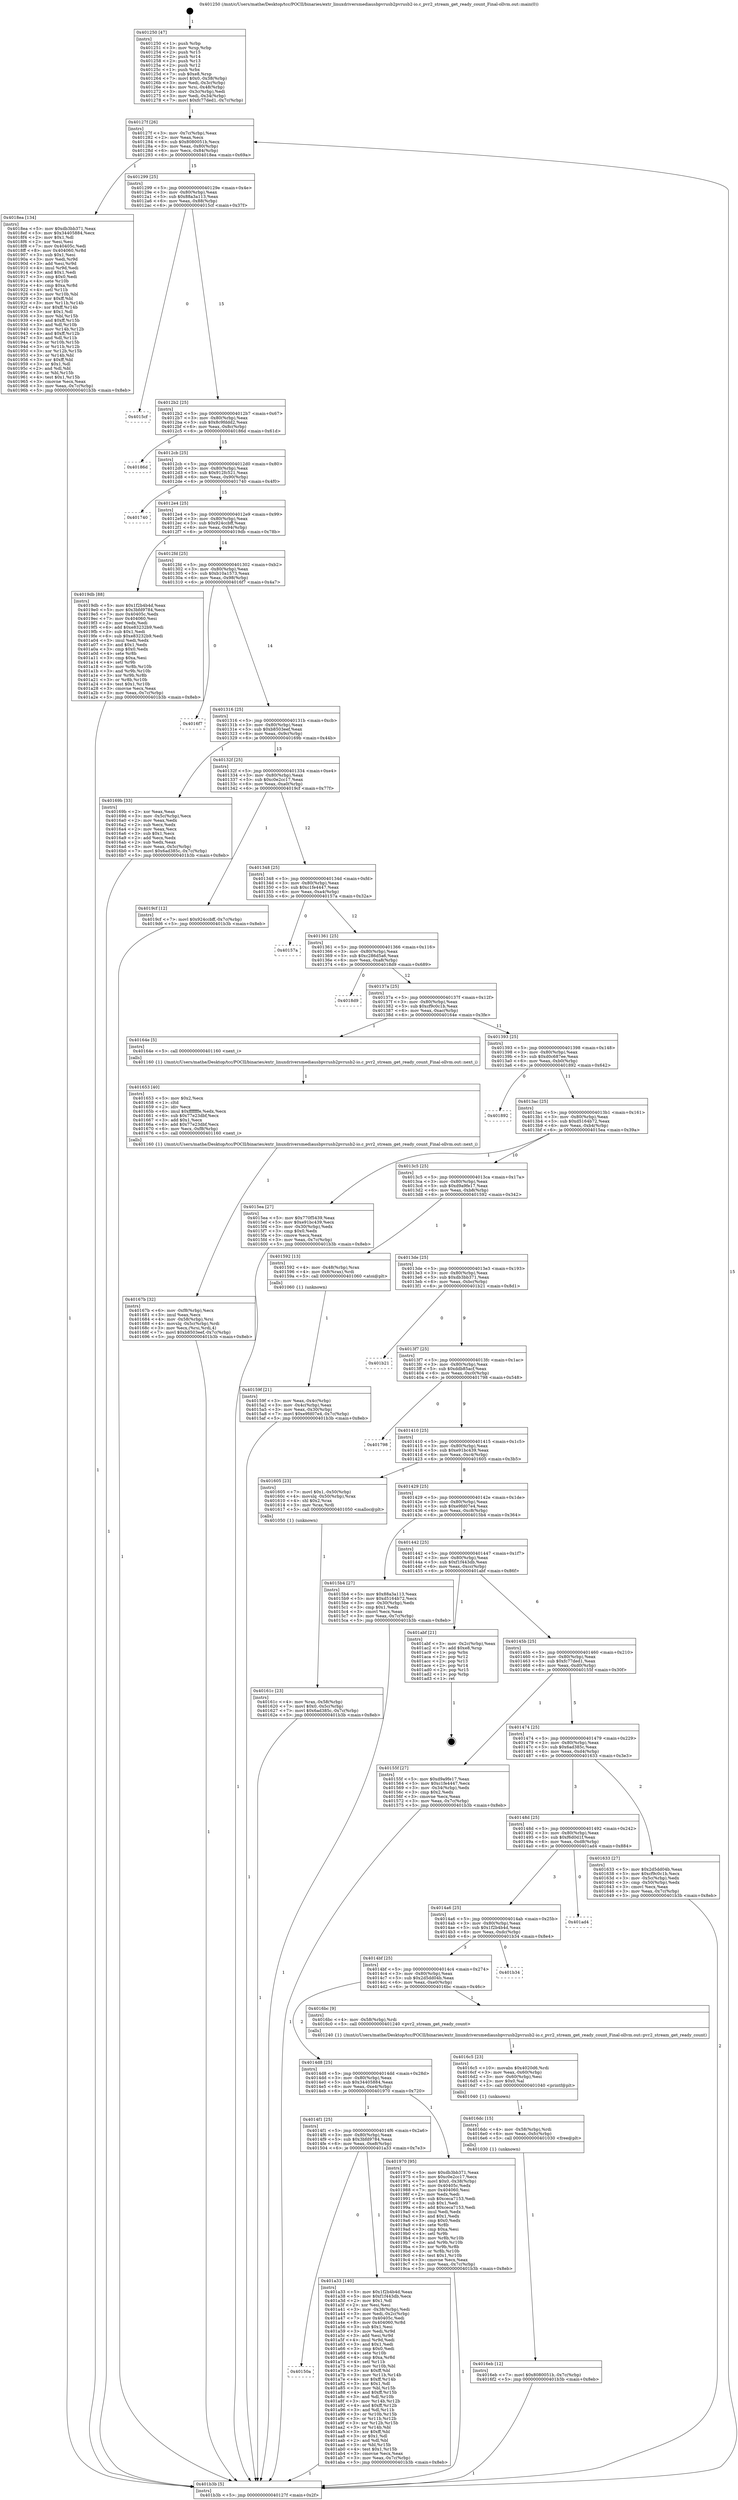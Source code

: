digraph "0x401250" {
  label = "0x401250 (/mnt/c/Users/mathe/Desktop/tcc/POCII/binaries/extr_linuxdriversmediausbpvrusb2pvrusb2-io.c_pvr2_stream_get_ready_count_Final-ollvm.out::main(0))"
  labelloc = "t"
  node[shape=record]

  Entry [label="",width=0.3,height=0.3,shape=circle,fillcolor=black,style=filled]
  "0x40127f" [label="{
     0x40127f [26]\l
     | [instrs]\l
     &nbsp;&nbsp;0x40127f \<+3\>: mov -0x7c(%rbp),%eax\l
     &nbsp;&nbsp;0x401282 \<+2\>: mov %eax,%ecx\l
     &nbsp;&nbsp;0x401284 \<+6\>: sub $0x8080051b,%ecx\l
     &nbsp;&nbsp;0x40128a \<+3\>: mov %eax,-0x80(%rbp)\l
     &nbsp;&nbsp;0x40128d \<+6\>: mov %ecx,-0x84(%rbp)\l
     &nbsp;&nbsp;0x401293 \<+6\>: je 00000000004018ea \<main+0x69a\>\l
  }"]
  "0x4018ea" [label="{
     0x4018ea [134]\l
     | [instrs]\l
     &nbsp;&nbsp;0x4018ea \<+5\>: mov $0xdb3bb371,%eax\l
     &nbsp;&nbsp;0x4018ef \<+5\>: mov $0x34405884,%ecx\l
     &nbsp;&nbsp;0x4018f4 \<+2\>: mov $0x1,%dl\l
     &nbsp;&nbsp;0x4018f6 \<+2\>: xor %esi,%esi\l
     &nbsp;&nbsp;0x4018f8 \<+7\>: mov 0x40405c,%edi\l
     &nbsp;&nbsp;0x4018ff \<+8\>: mov 0x404060,%r8d\l
     &nbsp;&nbsp;0x401907 \<+3\>: sub $0x1,%esi\l
     &nbsp;&nbsp;0x40190a \<+3\>: mov %edi,%r9d\l
     &nbsp;&nbsp;0x40190d \<+3\>: add %esi,%r9d\l
     &nbsp;&nbsp;0x401910 \<+4\>: imul %r9d,%edi\l
     &nbsp;&nbsp;0x401914 \<+3\>: and $0x1,%edi\l
     &nbsp;&nbsp;0x401917 \<+3\>: cmp $0x0,%edi\l
     &nbsp;&nbsp;0x40191a \<+4\>: sete %r10b\l
     &nbsp;&nbsp;0x40191e \<+4\>: cmp $0xa,%r8d\l
     &nbsp;&nbsp;0x401922 \<+4\>: setl %r11b\l
     &nbsp;&nbsp;0x401926 \<+3\>: mov %r10b,%bl\l
     &nbsp;&nbsp;0x401929 \<+3\>: xor $0xff,%bl\l
     &nbsp;&nbsp;0x40192c \<+3\>: mov %r11b,%r14b\l
     &nbsp;&nbsp;0x40192f \<+4\>: xor $0xff,%r14b\l
     &nbsp;&nbsp;0x401933 \<+3\>: xor $0x1,%dl\l
     &nbsp;&nbsp;0x401936 \<+3\>: mov %bl,%r15b\l
     &nbsp;&nbsp;0x401939 \<+4\>: and $0xff,%r15b\l
     &nbsp;&nbsp;0x40193d \<+3\>: and %dl,%r10b\l
     &nbsp;&nbsp;0x401940 \<+3\>: mov %r14b,%r12b\l
     &nbsp;&nbsp;0x401943 \<+4\>: and $0xff,%r12b\l
     &nbsp;&nbsp;0x401947 \<+3\>: and %dl,%r11b\l
     &nbsp;&nbsp;0x40194a \<+3\>: or %r10b,%r15b\l
     &nbsp;&nbsp;0x40194d \<+3\>: or %r11b,%r12b\l
     &nbsp;&nbsp;0x401950 \<+3\>: xor %r12b,%r15b\l
     &nbsp;&nbsp;0x401953 \<+3\>: or %r14b,%bl\l
     &nbsp;&nbsp;0x401956 \<+3\>: xor $0xff,%bl\l
     &nbsp;&nbsp;0x401959 \<+3\>: or $0x1,%dl\l
     &nbsp;&nbsp;0x40195c \<+2\>: and %dl,%bl\l
     &nbsp;&nbsp;0x40195e \<+3\>: or %bl,%r15b\l
     &nbsp;&nbsp;0x401961 \<+4\>: test $0x1,%r15b\l
     &nbsp;&nbsp;0x401965 \<+3\>: cmovne %ecx,%eax\l
     &nbsp;&nbsp;0x401968 \<+3\>: mov %eax,-0x7c(%rbp)\l
     &nbsp;&nbsp;0x40196b \<+5\>: jmp 0000000000401b3b \<main+0x8eb\>\l
  }"]
  "0x401299" [label="{
     0x401299 [25]\l
     | [instrs]\l
     &nbsp;&nbsp;0x401299 \<+5\>: jmp 000000000040129e \<main+0x4e\>\l
     &nbsp;&nbsp;0x40129e \<+3\>: mov -0x80(%rbp),%eax\l
     &nbsp;&nbsp;0x4012a1 \<+5\>: sub $0x88a3a113,%eax\l
     &nbsp;&nbsp;0x4012a6 \<+6\>: mov %eax,-0x88(%rbp)\l
     &nbsp;&nbsp;0x4012ac \<+6\>: je 00000000004015cf \<main+0x37f\>\l
  }"]
  Exit [label="",width=0.3,height=0.3,shape=circle,fillcolor=black,style=filled,peripheries=2]
  "0x4015cf" [label="{
     0x4015cf\l
  }", style=dashed]
  "0x4012b2" [label="{
     0x4012b2 [25]\l
     | [instrs]\l
     &nbsp;&nbsp;0x4012b2 \<+5\>: jmp 00000000004012b7 \<main+0x67\>\l
     &nbsp;&nbsp;0x4012b7 \<+3\>: mov -0x80(%rbp),%eax\l
     &nbsp;&nbsp;0x4012ba \<+5\>: sub $0x8c9fddd2,%eax\l
     &nbsp;&nbsp;0x4012bf \<+6\>: mov %eax,-0x8c(%rbp)\l
     &nbsp;&nbsp;0x4012c5 \<+6\>: je 000000000040186d \<main+0x61d\>\l
  }"]
  "0x40150a" [label="{
     0x40150a\l
  }", style=dashed]
  "0x40186d" [label="{
     0x40186d\l
  }", style=dashed]
  "0x4012cb" [label="{
     0x4012cb [25]\l
     | [instrs]\l
     &nbsp;&nbsp;0x4012cb \<+5\>: jmp 00000000004012d0 \<main+0x80\>\l
     &nbsp;&nbsp;0x4012d0 \<+3\>: mov -0x80(%rbp),%eax\l
     &nbsp;&nbsp;0x4012d3 \<+5\>: sub $0x912fc521,%eax\l
     &nbsp;&nbsp;0x4012d8 \<+6\>: mov %eax,-0x90(%rbp)\l
     &nbsp;&nbsp;0x4012de \<+6\>: je 0000000000401740 \<main+0x4f0\>\l
  }"]
  "0x401a33" [label="{
     0x401a33 [140]\l
     | [instrs]\l
     &nbsp;&nbsp;0x401a33 \<+5\>: mov $0x1f2b4b4d,%eax\l
     &nbsp;&nbsp;0x401a38 \<+5\>: mov $0xf1f443db,%ecx\l
     &nbsp;&nbsp;0x401a3d \<+2\>: mov $0x1,%dl\l
     &nbsp;&nbsp;0x401a3f \<+2\>: xor %esi,%esi\l
     &nbsp;&nbsp;0x401a41 \<+3\>: mov -0x38(%rbp),%edi\l
     &nbsp;&nbsp;0x401a44 \<+3\>: mov %edi,-0x2c(%rbp)\l
     &nbsp;&nbsp;0x401a47 \<+7\>: mov 0x40405c,%edi\l
     &nbsp;&nbsp;0x401a4e \<+8\>: mov 0x404060,%r8d\l
     &nbsp;&nbsp;0x401a56 \<+3\>: sub $0x1,%esi\l
     &nbsp;&nbsp;0x401a59 \<+3\>: mov %edi,%r9d\l
     &nbsp;&nbsp;0x401a5c \<+3\>: add %esi,%r9d\l
     &nbsp;&nbsp;0x401a5f \<+4\>: imul %r9d,%edi\l
     &nbsp;&nbsp;0x401a63 \<+3\>: and $0x1,%edi\l
     &nbsp;&nbsp;0x401a66 \<+3\>: cmp $0x0,%edi\l
     &nbsp;&nbsp;0x401a69 \<+4\>: sete %r10b\l
     &nbsp;&nbsp;0x401a6d \<+4\>: cmp $0xa,%r8d\l
     &nbsp;&nbsp;0x401a71 \<+4\>: setl %r11b\l
     &nbsp;&nbsp;0x401a75 \<+3\>: mov %r10b,%bl\l
     &nbsp;&nbsp;0x401a78 \<+3\>: xor $0xff,%bl\l
     &nbsp;&nbsp;0x401a7b \<+3\>: mov %r11b,%r14b\l
     &nbsp;&nbsp;0x401a7e \<+4\>: xor $0xff,%r14b\l
     &nbsp;&nbsp;0x401a82 \<+3\>: xor $0x1,%dl\l
     &nbsp;&nbsp;0x401a85 \<+3\>: mov %bl,%r15b\l
     &nbsp;&nbsp;0x401a88 \<+4\>: and $0xff,%r15b\l
     &nbsp;&nbsp;0x401a8c \<+3\>: and %dl,%r10b\l
     &nbsp;&nbsp;0x401a8f \<+3\>: mov %r14b,%r12b\l
     &nbsp;&nbsp;0x401a92 \<+4\>: and $0xff,%r12b\l
     &nbsp;&nbsp;0x401a96 \<+3\>: and %dl,%r11b\l
     &nbsp;&nbsp;0x401a99 \<+3\>: or %r10b,%r15b\l
     &nbsp;&nbsp;0x401a9c \<+3\>: or %r11b,%r12b\l
     &nbsp;&nbsp;0x401a9f \<+3\>: xor %r12b,%r15b\l
     &nbsp;&nbsp;0x401aa2 \<+3\>: or %r14b,%bl\l
     &nbsp;&nbsp;0x401aa5 \<+3\>: xor $0xff,%bl\l
     &nbsp;&nbsp;0x401aa8 \<+3\>: or $0x1,%dl\l
     &nbsp;&nbsp;0x401aab \<+2\>: and %dl,%bl\l
     &nbsp;&nbsp;0x401aad \<+3\>: or %bl,%r15b\l
     &nbsp;&nbsp;0x401ab0 \<+4\>: test $0x1,%r15b\l
     &nbsp;&nbsp;0x401ab4 \<+3\>: cmovne %ecx,%eax\l
     &nbsp;&nbsp;0x401ab7 \<+3\>: mov %eax,-0x7c(%rbp)\l
     &nbsp;&nbsp;0x401aba \<+5\>: jmp 0000000000401b3b \<main+0x8eb\>\l
  }"]
  "0x401740" [label="{
     0x401740\l
  }", style=dashed]
  "0x4012e4" [label="{
     0x4012e4 [25]\l
     | [instrs]\l
     &nbsp;&nbsp;0x4012e4 \<+5\>: jmp 00000000004012e9 \<main+0x99\>\l
     &nbsp;&nbsp;0x4012e9 \<+3\>: mov -0x80(%rbp),%eax\l
     &nbsp;&nbsp;0x4012ec \<+5\>: sub $0x924ccbff,%eax\l
     &nbsp;&nbsp;0x4012f1 \<+6\>: mov %eax,-0x94(%rbp)\l
     &nbsp;&nbsp;0x4012f7 \<+6\>: je 00000000004019db \<main+0x78b\>\l
  }"]
  "0x4014f1" [label="{
     0x4014f1 [25]\l
     | [instrs]\l
     &nbsp;&nbsp;0x4014f1 \<+5\>: jmp 00000000004014f6 \<main+0x2a6\>\l
     &nbsp;&nbsp;0x4014f6 \<+3\>: mov -0x80(%rbp),%eax\l
     &nbsp;&nbsp;0x4014f9 \<+5\>: sub $0x3bfd9784,%eax\l
     &nbsp;&nbsp;0x4014fe \<+6\>: mov %eax,-0xe8(%rbp)\l
     &nbsp;&nbsp;0x401504 \<+6\>: je 0000000000401a33 \<main+0x7e3\>\l
  }"]
  "0x4019db" [label="{
     0x4019db [88]\l
     | [instrs]\l
     &nbsp;&nbsp;0x4019db \<+5\>: mov $0x1f2b4b4d,%eax\l
     &nbsp;&nbsp;0x4019e0 \<+5\>: mov $0x3bfd9784,%ecx\l
     &nbsp;&nbsp;0x4019e5 \<+7\>: mov 0x40405c,%edx\l
     &nbsp;&nbsp;0x4019ec \<+7\>: mov 0x404060,%esi\l
     &nbsp;&nbsp;0x4019f3 \<+2\>: mov %edx,%edi\l
     &nbsp;&nbsp;0x4019f5 \<+6\>: add $0xe83232b9,%edi\l
     &nbsp;&nbsp;0x4019fb \<+3\>: sub $0x1,%edi\l
     &nbsp;&nbsp;0x4019fe \<+6\>: sub $0xe83232b9,%edi\l
     &nbsp;&nbsp;0x401a04 \<+3\>: imul %edi,%edx\l
     &nbsp;&nbsp;0x401a07 \<+3\>: and $0x1,%edx\l
     &nbsp;&nbsp;0x401a0a \<+3\>: cmp $0x0,%edx\l
     &nbsp;&nbsp;0x401a0d \<+4\>: sete %r8b\l
     &nbsp;&nbsp;0x401a11 \<+3\>: cmp $0xa,%esi\l
     &nbsp;&nbsp;0x401a14 \<+4\>: setl %r9b\l
     &nbsp;&nbsp;0x401a18 \<+3\>: mov %r8b,%r10b\l
     &nbsp;&nbsp;0x401a1b \<+3\>: and %r9b,%r10b\l
     &nbsp;&nbsp;0x401a1e \<+3\>: xor %r9b,%r8b\l
     &nbsp;&nbsp;0x401a21 \<+3\>: or %r8b,%r10b\l
     &nbsp;&nbsp;0x401a24 \<+4\>: test $0x1,%r10b\l
     &nbsp;&nbsp;0x401a28 \<+3\>: cmovne %ecx,%eax\l
     &nbsp;&nbsp;0x401a2b \<+3\>: mov %eax,-0x7c(%rbp)\l
     &nbsp;&nbsp;0x401a2e \<+5\>: jmp 0000000000401b3b \<main+0x8eb\>\l
  }"]
  "0x4012fd" [label="{
     0x4012fd [25]\l
     | [instrs]\l
     &nbsp;&nbsp;0x4012fd \<+5\>: jmp 0000000000401302 \<main+0xb2\>\l
     &nbsp;&nbsp;0x401302 \<+3\>: mov -0x80(%rbp),%eax\l
     &nbsp;&nbsp;0x401305 \<+5\>: sub $0xb10a1573,%eax\l
     &nbsp;&nbsp;0x40130a \<+6\>: mov %eax,-0x98(%rbp)\l
     &nbsp;&nbsp;0x401310 \<+6\>: je 00000000004016f7 \<main+0x4a7\>\l
  }"]
  "0x401970" [label="{
     0x401970 [95]\l
     | [instrs]\l
     &nbsp;&nbsp;0x401970 \<+5\>: mov $0xdb3bb371,%eax\l
     &nbsp;&nbsp;0x401975 \<+5\>: mov $0xc0e2cc17,%ecx\l
     &nbsp;&nbsp;0x40197a \<+7\>: movl $0x0,-0x38(%rbp)\l
     &nbsp;&nbsp;0x401981 \<+7\>: mov 0x40405c,%edx\l
     &nbsp;&nbsp;0x401988 \<+7\>: mov 0x404060,%esi\l
     &nbsp;&nbsp;0x40198f \<+2\>: mov %edx,%edi\l
     &nbsp;&nbsp;0x401991 \<+6\>: sub $0xceca7153,%edi\l
     &nbsp;&nbsp;0x401997 \<+3\>: sub $0x1,%edi\l
     &nbsp;&nbsp;0x40199a \<+6\>: add $0xceca7153,%edi\l
     &nbsp;&nbsp;0x4019a0 \<+3\>: imul %edi,%edx\l
     &nbsp;&nbsp;0x4019a3 \<+3\>: and $0x1,%edx\l
     &nbsp;&nbsp;0x4019a6 \<+3\>: cmp $0x0,%edx\l
     &nbsp;&nbsp;0x4019a9 \<+4\>: sete %r8b\l
     &nbsp;&nbsp;0x4019ad \<+3\>: cmp $0xa,%esi\l
     &nbsp;&nbsp;0x4019b0 \<+4\>: setl %r9b\l
     &nbsp;&nbsp;0x4019b4 \<+3\>: mov %r8b,%r10b\l
     &nbsp;&nbsp;0x4019b7 \<+3\>: and %r9b,%r10b\l
     &nbsp;&nbsp;0x4019ba \<+3\>: xor %r9b,%r8b\l
     &nbsp;&nbsp;0x4019bd \<+3\>: or %r8b,%r10b\l
     &nbsp;&nbsp;0x4019c0 \<+4\>: test $0x1,%r10b\l
     &nbsp;&nbsp;0x4019c4 \<+3\>: cmovne %ecx,%eax\l
     &nbsp;&nbsp;0x4019c7 \<+3\>: mov %eax,-0x7c(%rbp)\l
     &nbsp;&nbsp;0x4019ca \<+5\>: jmp 0000000000401b3b \<main+0x8eb\>\l
  }"]
  "0x4016f7" [label="{
     0x4016f7\l
  }", style=dashed]
  "0x401316" [label="{
     0x401316 [25]\l
     | [instrs]\l
     &nbsp;&nbsp;0x401316 \<+5\>: jmp 000000000040131b \<main+0xcb\>\l
     &nbsp;&nbsp;0x40131b \<+3\>: mov -0x80(%rbp),%eax\l
     &nbsp;&nbsp;0x40131e \<+5\>: sub $0xb8503eef,%eax\l
     &nbsp;&nbsp;0x401323 \<+6\>: mov %eax,-0x9c(%rbp)\l
     &nbsp;&nbsp;0x401329 \<+6\>: je 000000000040169b \<main+0x44b\>\l
  }"]
  "0x4016eb" [label="{
     0x4016eb [12]\l
     | [instrs]\l
     &nbsp;&nbsp;0x4016eb \<+7\>: movl $0x8080051b,-0x7c(%rbp)\l
     &nbsp;&nbsp;0x4016f2 \<+5\>: jmp 0000000000401b3b \<main+0x8eb\>\l
  }"]
  "0x40169b" [label="{
     0x40169b [33]\l
     | [instrs]\l
     &nbsp;&nbsp;0x40169b \<+2\>: xor %eax,%eax\l
     &nbsp;&nbsp;0x40169d \<+3\>: mov -0x5c(%rbp),%ecx\l
     &nbsp;&nbsp;0x4016a0 \<+2\>: mov %eax,%edx\l
     &nbsp;&nbsp;0x4016a2 \<+2\>: sub %ecx,%edx\l
     &nbsp;&nbsp;0x4016a4 \<+2\>: mov %eax,%ecx\l
     &nbsp;&nbsp;0x4016a6 \<+3\>: sub $0x1,%ecx\l
     &nbsp;&nbsp;0x4016a9 \<+2\>: add %ecx,%edx\l
     &nbsp;&nbsp;0x4016ab \<+2\>: sub %edx,%eax\l
     &nbsp;&nbsp;0x4016ad \<+3\>: mov %eax,-0x5c(%rbp)\l
     &nbsp;&nbsp;0x4016b0 \<+7\>: movl $0x6ad385c,-0x7c(%rbp)\l
     &nbsp;&nbsp;0x4016b7 \<+5\>: jmp 0000000000401b3b \<main+0x8eb\>\l
  }"]
  "0x40132f" [label="{
     0x40132f [25]\l
     | [instrs]\l
     &nbsp;&nbsp;0x40132f \<+5\>: jmp 0000000000401334 \<main+0xe4\>\l
     &nbsp;&nbsp;0x401334 \<+3\>: mov -0x80(%rbp),%eax\l
     &nbsp;&nbsp;0x401337 \<+5\>: sub $0xc0e2cc17,%eax\l
     &nbsp;&nbsp;0x40133c \<+6\>: mov %eax,-0xa0(%rbp)\l
     &nbsp;&nbsp;0x401342 \<+6\>: je 00000000004019cf \<main+0x77f\>\l
  }"]
  "0x4016dc" [label="{
     0x4016dc [15]\l
     | [instrs]\l
     &nbsp;&nbsp;0x4016dc \<+4\>: mov -0x58(%rbp),%rdi\l
     &nbsp;&nbsp;0x4016e0 \<+6\>: mov %eax,-0xfc(%rbp)\l
     &nbsp;&nbsp;0x4016e6 \<+5\>: call 0000000000401030 \<free@plt\>\l
     | [calls]\l
     &nbsp;&nbsp;0x401030 \{1\} (unknown)\l
  }"]
  "0x4019cf" [label="{
     0x4019cf [12]\l
     | [instrs]\l
     &nbsp;&nbsp;0x4019cf \<+7\>: movl $0x924ccbff,-0x7c(%rbp)\l
     &nbsp;&nbsp;0x4019d6 \<+5\>: jmp 0000000000401b3b \<main+0x8eb\>\l
  }"]
  "0x401348" [label="{
     0x401348 [25]\l
     | [instrs]\l
     &nbsp;&nbsp;0x401348 \<+5\>: jmp 000000000040134d \<main+0xfd\>\l
     &nbsp;&nbsp;0x40134d \<+3\>: mov -0x80(%rbp),%eax\l
     &nbsp;&nbsp;0x401350 \<+5\>: sub $0xc1fe4447,%eax\l
     &nbsp;&nbsp;0x401355 \<+6\>: mov %eax,-0xa4(%rbp)\l
     &nbsp;&nbsp;0x40135b \<+6\>: je 000000000040157a \<main+0x32a\>\l
  }"]
  "0x4016c5" [label="{
     0x4016c5 [23]\l
     | [instrs]\l
     &nbsp;&nbsp;0x4016c5 \<+10\>: movabs $0x4020d6,%rdi\l
     &nbsp;&nbsp;0x4016cf \<+3\>: mov %eax,-0x60(%rbp)\l
     &nbsp;&nbsp;0x4016d2 \<+3\>: mov -0x60(%rbp),%esi\l
     &nbsp;&nbsp;0x4016d5 \<+2\>: mov $0x0,%al\l
     &nbsp;&nbsp;0x4016d7 \<+5\>: call 0000000000401040 \<printf@plt\>\l
     | [calls]\l
     &nbsp;&nbsp;0x401040 \{1\} (unknown)\l
  }"]
  "0x40157a" [label="{
     0x40157a\l
  }", style=dashed]
  "0x401361" [label="{
     0x401361 [25]\l
     | [instrs]\l
     &nbsp;&nbsp;0x401361 \<+5\>: jmp 0000000000401366 \<main+0x116\>\l
     &nbsp;&nbsp;0x401366 \<+3\>: mov -0x80(%rbp),%eax\l
     &nbsp;&nbsp;0x401369 \<+5\>: sub $0xc286d5a6,%eax\l
     &nbsp;&nbsp;0x40136e \<+6\>: mov %eax,-0xa8(%rbp)\l
     &nbsp;&nbsp;0x401374 \<+6\>: je 00000000004018d9 \<main+0x689\>\l
  }"]
  "0x4014d8" [label="{
     0x4014d8 [25]\l
     | [instrs]\l
     &nbsp;&nbsp;0x4014d8 \<+5\>: jmp 00000000004014dd \<main+0x28d\>\l
     &nbsp;&nbsp;0x4014dd \<+3\>: mov -0x80(%rbp),%eax\l
     &nbsp;&nbsp;0x4014e0 \<+5\>: sub $0x34405884,%eax\l
     &nbsp;&nbsp;0x4014e5 \<+6\>: mov %eax,-0xe4(%rbp)\l
     &nbsp;&nbsp;0x4014eb \<+6\>: je 0000000000401970 \<main+0x720\>\l
  }"]
  "0x4018d9" [label="{
     0x4018d9\l
  }", style=dashed]
  "0x40137a" [label="{
     0x40137a [25]\l
     | [instrs]\l
     &nbsp;&nbsp;0x40137a \<+5\>: jmp 000000000040137f \<main+0x12f\>\l
     &nbsp;&nbsp;0x40137f \<+3\>: mov -0x80(%rbp),%eax\l
     &nbsp;&nbsp;0x401382 \<+5\>: sub $0xcf9c0c1b,%eax\l
     &nbsp;&nbsp;0x401387 \<+6\>: mov %eax,-0xac(%rbp)\l
     &nbsp;&nbsp;0x40138d \<+6\>: je 000000000040164e \<main+0x3fe\>\l
  }"]
  "0x4016bc" [label="{
     0x4016bc [9]\l
     | [instrs]\l
     &nbsp;&nbsp;0x4016bc \<+4\>: mov -0x58(%rbp),%rdi\l
     &nbsp;&nbsp;0x4016c0 \<+5\>: call 0000000000401240 \<pvr2_stream_get_ready_count\>\l
     | [calls]\l
     &nbsp;&nbsp;0x401240 \{1\} (/mnt/c/Users/mathe/Desktop/tcc/POCII/binaries/extr_linuxdriversmediausbpvrusb2pvrusb2-io.c_pvr2_stream_get_ready_count_Final-ollvm.out::pvr2_stream_get_ready_count)\l
  }"]
  "0x40164e" [label="{
     0x40164e [5]\l
     | [instrs]\l
     &nbsp;&nbsp;0x40164e \<+5\>: call 0000000000401160 \<next_i\>\l
     | [calls]\l
     &nbsp;&nbsp;0x401160 \{1\} (/mnt/c/Users/mathe/Desktop/tcc/POCII/binaries/extr_linuxdriversmediausbpvrusb2pvrusb2-io.c_pvr2_stream_get_ready_count_Final-ollvm.out::next_i)\l
  }"]
  "0x401393" [label="{
     0x401393 [25]\l
     | [instrs]\l
     &nbsp;&nbsp;0x401393 \<+5\>: jmp 0000000000401398 \<main+0x148\>\l
     &nbsp;&nbsp;0x401398 \<+3\>: mov -0x80(%rbp),%eax\l
     &nbsp;&nbsp;0x40139b \<+5\>: sub $0xd0c687ee,%eax\l
     &nbsp;&nbsp;0x4013a0 \<+6\>: mov %eax,-0xb0(%rbp)\l
     &nbsp;&nbsp;0x4013a6 \<+6\>: je 0000000000401892 \<main+0x642\>\l
  }"]
  "0x4014bf" [label="{
     0x4014bf [25]\l
     | [instrs]\l
     &nbsp;&nbsp;0x4014bf \<+5\>: jmp 00000000004014c4 \<main+0x274\>\l
     &nbsp;&nbsp;0x4014c4 \<+3\>: mov -0x80(%rbp),%eax\l
     &nbsp;&nbsp;0x4014c7 \<+5\>: sub $0x2d5dd04b,%eax\l
     &nbsp;&nbsp;0x4014cc \<+6\>: mov %eax,-0xe0(%rbp)\l
     &nbsp;&nbsp;0x4014d2 \<+6\>: je 00000000004016bc \<main+0x46c\>\l
  }"]
  "0x401892" [label="{
     0x401892\l
  }", style=dashed]
  "0x4013ac" [label="{
     0x4013ac [25]\l
     | [instrs]\l
     &nbsp;&nbsp;0x4013ac \<+5\>: jmp 00000000004013b1 \<main+0x161\>\l
     &nbsp;&nbsp;0x4013b1 \<+3\>: mov -0x80(%rbp),%eax\l
     &nbsp;&nbsp;0x4013b4 \<+5\>: sub $0xd5164b72,%eax\l
     &nbsp;&nbsp;0x4013b9 \<+6\>: mov %eax,-0xb4(%rbp)\l
     &nbsp;&nbsp;0x4013bf \<+6\>: je 00000000004015ea \<main+0x39a\>\l
  }"]
  "0x401b34" [label="{
     0x401b34\l
  }", style=dashed]
  "0x4015ea" [label="{
     0x4015ea [27]\l
     | [instrs]\l
     &nbsp;&nbsp;0x4015ea \<+5\>: mov $0x770f5439,%eax\l
     &nbsp;&nbsp;0x4015ef \<+5\>: mov $0xe91bc439,%ecx\l
     &nbsp;&nbsp;0x4015f4 \<+3\>: mov -0x30(%rbp),%edx\l
     &nbsp;&nbsp;0x4015f7 \<+3\>: cmp $0x0,%edx\l
     &nbsp;&nbsp;0x4015fa \<+3\>: cmove %ecx,%eax\l
     &nbsp;&nbsp;0x4015fd \<+3\>: mov %eax,-0x7c(%rbp)\l
     &nbsp;&nbsp;0x401600 \<+5\>: jmp 0000000000401b3b \<main+0x8eb\>\l
  }"]
  "0x4013c5" [label="{
     0x4013c5 [25]\l
     | [instrs]\l
     &nbsp;&nbsp;0x4013c5 \<+5\>: jmp 00000000004013ca \<main+0x17a\>\l
     &nbsp;&nbsp;0x4013ca \<+3\>: mov -0x80(%rbp),%eax\l
     &nbsp;&nbsp;0x4013cd \<+5\>: sub $0xd9a9fe17,%eax\l
     &nbsp;&nbsp;0x4013d2 \<+6\>: mov %eax,-0xb8(%rbp)\l
     &nbsp;&nbsp;0x4013d8 \<+6\>: je 0000000000401592 \<main+0x342\>\l
  }"]
  "0x4014a6" [label="{
     0x4014a6 [25]\l
     | [instrs]\l
     &nbsp;&nbsp;0x4014a6 \<+5\>: jmp 00000000004014ab \<main+0x25b\>\l
     &nbsp;&nbsp;0x4014ab \<+3\>: mov -0x80(%rbp),%eax\l
     &nbsp;&nbsp;0x4014ae \<+5\>: sub $0x1f2b4b4d,%eax\l
     &nbsp;&nbsp;0x4014b3 \<+6\>: mov %eax,-0xdc(%rbp)\l
     &nbsp;&nbsp;0x4014b9 \<+6\>: je 0000000000401b34 \<main+0x8e4\>\l
  }"]
  "0x401592" [label="{
     0x401592 [13]\l
     | [instrs]\l
     &nbsp;&nbsp;0x401592 \<+4\>: mov -0x48(%rbp),%rax\l
     &nbsp;&nbsp;0x401596 \<+4\>: mov 0x8(%rax),%rdi\l
     &nbsp;&nbsp;0x40159a \<+5\>: call 0000000000401060 \<atoi@plt\>\l
     | [calls]\l
     &nbsp;&nbsp;0x401060 \{1\} (unknown)\l
  }"]
  "0x4013de" [label="{
     0x4013de [25]\l
     | [instrs]\l
     &nbsp;&nbsp;0x4013de \<+5\>: jmp 00000000004013e3 \<main+0x193\>\l
     &nbsp;&nbsp;0x4013e3 \<+3\>: mov -0x80(%rbp),%eax\l
     &nbsp;&nbsp;0x4013e6 \<+5\>: sub $0xdb3bb371,%eax\l
     &nbsp;&nbsp;0x4013eb \<+6\>: mov %eax,-0xbc(%rbp)\l
     &nbsp;&nbsp;0x4013f1 \<+6\>: je 0000000000401b21 \<main+0x8d1\>\l
  }"]
  "0x401ad4" [label="{
     0x401ad4\l
  }", style=dashed]
  "0x401b21" [label="{
     0x401b21\l
  }", style=dashed]
  "0x4013f7" [label="{
     0x4013f7 [25]\l
     | [instrs]\l
     &nbsp;&nbsp;0x4013f7 \<+5\>: jmp 00000000004013fc \<main+0x1ac\>\l
     &nbsp;&nbsp;0x4013fc \<+3\>: mov -0x80(%rbp),%eax\l
     &nbsp;&nbsp;0x4013ff \<+5\>: sub $0xddb85acf,%eax\l
     &nbsp;&nbsp;0x401404 \<+6\>: mov %eax,-0xc0(%rbp)\l
     &nbsp;&nbsp;0x40140a \<+6\>: je 0000000000401798 \<main+0x548\>\l
  }"]
  "0x40167b" [label="{
     0x40167b [32]\l
     | [instrs]\l
     &nbsp;&nbsp;0x40167b \<+6\>: mov -0xf8(%rbp),%ecx\l
     &nbsp;&nbsp;0x401681 \<+3\>: imul %eax,%ecx\l
     &nbsp;&nbsp;0x401684 \<+4\>: mov -0x58(%rbp),%rsi\l
     &nbsp;&nbsp;0x401688 \<+4\>: movslq -0x5c(%rbp),%rdi\l
     &nbsp;&nbsp;0x40168c \<+3\>: mov %ecx,(%rsi,%rdi,4)\l
     &nbsp;&nbsp;0x40168f \<+7\>: movl $0xb8503eef,-0x7c(%rbp)\l
     &nbsp;&nbsp;0x401696 \<+5\>: jmp 0000000000401b3b \<main+0x8eb\>\l
  }"]
  "0x401798" [label="{
     0x401798\l
  }", style=dashed]
  "0x401410" [label="{
     0x401410 [25]\l
     | [instrs]\l
     &nbsp;&nbsp;0x401410 \<+5\>: jmp 0000000000401415 \<main+0x1c5\>\l
     &nbsp;&nbsp;0x401415 \<+3\>: mov -0x80(%rbp),%eax\l
     &nbsp;&nbsp;0x401418 \<+5\>: sub $0xe91bc439,%eax\l
     &nbsp;&nbsp;0x40141d \<+6\>: mov %eax,-0xc4(%rbp)\l
     &nbsp;&nbsp;0x401423 \<+6\>: je 0000000000401605 \<main+0x3b5\>\l
  }"]
  "0x401653" [label="{
     0x401653 [40]\l
     | [instrs]\l
     &nbsp;&nbsp;0x401653 \<+5\>: mov $0x2,%ecx\l
     &nbsp;&nbsp;0x401658 \<+1\>: cltd\l
     &nbsp;&nbsp;0x401659 \<+2\>: idiv %ecx\l
     &nbsp;&nbsp;0x40165b \<+6\>: imul $0xfffffffe,%edx,%ecx\l
     &nbsp;&nbsp;0x401661 \<+6\>: sub $0x77e23dbf,%ecx\l
     &nbsp;&nbsp;0x401667 \<+3\>: add $0x1,%ecx\l
     &nbsp;&nbsp;0x40166a \<+6\>: add $0x77e23dbf,%ecx\l
     &nbsp;&nbsp;0x401670 \<+6\>: mov %ecx,-0xf8(%rbp)\l
     &nbsp;&nbsp;0x401676 \<+5\>: call 0000000000401160 \<next_i\>\l
     | [calls]\l
     &nbsp;&nbsp;0x401160 \{1\} (/mnt/c/Users/mathe/Desktop/tcc/POCII/binaries/extr_linuxdriversmediausbpvrusb2pvrusb2-io.c_pvr2_stream_get_ready_count_Final-ollvm.out::next_i)\l
  }"]
  "0x401605" [label="{
     0x401605 [23]\l
     | [instrs]\l
     &nbsp;&nbsp;0x401605 \<+7\>: movl $0x1,-0x50(%rbp)\l
     &nbsp;&nbsp;0x40160c \<+4\>: movslq -0x50(%rbp),%rax\l
     &nbsp;&nbsp;0x401610 \<+4\>: shl $0x2,%rax\l
     &nbsp;&nbsp;0x401614 \<+3\>: mov %rax,%rdi\l
     &nbsp;&nbsp;0x401617 \<+5\>: call 0000000000401050 \<malloc@plt\>\l
     | [calls]\l
     &nbsp;&nbsp;0x401050 \{1\} (unknown)\l
  }"]
  "0x401429" [label="{
     0x401429 [25]\l
     | [instrs]\l
     &nbsp;&nbsp;0x401429 \<+5\>: jmp 000000000040142e \<main+0x1de\>\l
     &nbsp;&nbsp;0x40142e \<+3\>: mov -0x80(%rbp),%eax\l
     &nbsp;&nbsp;0x401431 \<+5\>: sub $0xe9fd07e4,%eax\l
     &nbsp;&nbsp;0x401436 \<+6\>: mov %eax,-0xc8(%rbp)\l
     &nbsp;&nbsp;0x40143c \<+6\>: je 00000000004015b4 \<main+0x364\>\l
  }"]
  "0x40148d" [label="{
     0x40148d [25]\l
     | [instrs]\l
     &nbsp;&nbsp;0x40148d \<+5\>: jmp 0000000000401492 \<main+0x242\>\l
     &nbsp;&nbsp;0x401492 \<+3\>: mov -0x80(%rbp),%eax\l
     &nbsp;&nbsp;0x401495 \<+5\>: sub $0xf6d0d1f,%eax\l
     &nbsp;&nbsp;0x40149a \<+6\>: mov %eax,-0xd8(%rbp)\l
     &nbsp;&nbsp;0x4014a0 \<+6\>: je 0000000000401ad4 \<main+0x884\>\l
  }"]
  "0x4015b4" [label="{
     0x4015b4 [27]\l
     | [instrs]\l
     &nbsp;&nbsp;0x4015b4 \<+5\>: mov $0x88a3a113,%eax\l
     &nbsp;&nbsp;0x4015b9 \<+5\>: mov $0xd5164b72,%ecx\l
     &nbsp;&nbsp;0x4015be \<+3\>: mov -0x30(%rbp),%edx\l
     &nbsp;&nbsp;0x4015c1 \<+3\>: cmp $0x1,%edx\l
     &nbsp;&nbsp;0x4015c4 \<+3\>: cmovl %ecx,%eax\l
     &nbsp;&nbsp;0x4015c7 \<+3\>: mov %eax,-0x7c(%rbp)\l
     &nbsp;&nbsp;0x4015ca \<+5\>: jmp 0000000000401b3b \<main+0x8eb\>\l
  }"]
  "0x401442" [label="{
     0x401442 [25]\l
     | [instrs]\l
     &nbsp;&nbsp;0x401442 \<+5\>: jmp 0000000000401447 \<main+0x1f7\>\l
     &nbsp;&nbsp;0x401447 \<+3\>: mov -0x80(%rbp),%eax\l
     &nbsp;&nbsp;0x40144a \<+5\>: sub $0xf1f443db,%eax\l
     &nbsp;&nbsp;0x40144f \<+6\>: mov %eax,-0xcc(%rbp)\l
     &nbsp;&nbsp;0x401455 \<+6\>: je 0000000000401abf \<main+0x86f\>\l
  }"]
  "0x401633" [label="{
     0x401633 [27]\l
     | [instrs]\l
     &nbsp;&nbsp;0x401633 \<+5\>: mov $0x2d5dd04b,%eax\l
     &nbsp;&nbsp;0x401638 \<+5\>: mov $0xcf9c0c1b,%ecx\l
     &nbsp;&nbsp;0x40163d \<+3\>: mov -0x5c(%rbp),%edx\l
     &nbsp;&nbsp;0x401640 \<+3\>: cmp -0x50(%rbp),%edx\l
     &nbsp;&nbsp;0x401643 \<+3\>: cmovl %ecx,%eax\l
     &nbsp;&nbsp;0x401646 \<+3\>: mov %eax,-0x7c(%rbp)\l
     &nbsp;&nbsp;0x401649 \<+5\>: jmp 0000000000401b3b \<main+0x8eb\>\l
  }"]
  "0x401abf" [label="{
     0x401abf [21]\l
     | [instrs]\l
     &nbsp;&nbsp;0x401abf \<+3\>: mov -0x2c(%rbp),%eax\l
     &nbsp;&nbsp;0x401ac2 \<+7\>: add $0xe8,%rsp\l
     &nbsp;&nbsp;0x401ac9 \<+1\>: pop %rbx\l
     &nbsp;&nbsp;0x401aca \<+2\>: pop %r12\l
     &nbsp;&nbsp;0x401acc \<+2\>: pop %r13\l
     &nbsp;&nbsp;0x401ace \<+2\>: pop %r14\l
     &nbsp;&nbsp;0x401ad0 \<+2\>: pop %r15\l
     &nbsp;&nbsp;0x401ad2 \<+1\>: pop %rbp\l
     &nbsp;&nbsp;0x401ad3 \<+1\>: ret\l
  }"]
  "0x40145b" [label="{
     0x40145b [25]\l
     | [instrs]\l
     &nbsp;&nbsp;0x40145b \<+5\>: jmp 0000000000401460 \<main+0x210\>\l
     &nbsp;&nbsp;0x401460 \<+3\>: mov -0x80(%rbp),%eax\l
     &nbsp;&nbsp;0x401463 \<+5\>: sub $0xfc77ded1,%eax\l
     &nbsp;&nbsp;0x401468 \<+6\>: mov %eax,-0xd0(%rbp)\l
     &nbsp;&nbsp;0x40146e \<+6\>: je 000000000040155f \<main+0x30f\>\l
  }"]
  "0x40161c" [label="{
     0x40161c [23]\l
     | [instrs]\l
     &nbsp;&nbsp;0x40161c \<+4\>: mov %rax,-0x58(%rbp)\l
     &nbsp;&nbsp;0x401620 \<+7\>: movl $0x0,-0x5c(%rbp)\l
     &nbsp;&nbsp;0x401627 \<+7\>: movl $0x6ad385c,-0x7c(%rbp)\l
     &nbsp;&nbsp;0x40162e \<+5\>: jmp 0000000000401b3b \<main+0x8eb\>\l
  }"]
  "0x40155f" [label="{
     0x40155f [27]\l
     | [instrs]\l
     &nbsp;&nbsp;0x40155f \<+5\>: mov $0xd9a9fe17,%eax\l
     &nbsp;&nbsp;0x401564 \<+5\>: mov $0xc1fe4447,%ecx\l
     &nbsp;&nbsp;0x401569 \<+3\>: mov -0x34(%rbp),%edx\l
     &nbsp;&nbsp;0x40156c \<+3\>: cmp $0x2,%edx\l
     &nbsp;&nbsp;0x40156f \<+3\>: cmovne %ecx,%eax\l
     &nbsp;&nbsp;0x401572 \<+3\>: mov %eax,-0x7c(%rbp)\l
     &nbsp;&nbsp;0x401575 \<+5\>: jmp 0000000000401b3b \<main+0x8eb\>\l
  }"]
  "0x401474" [label="{
     0x401474 [25]\l
     | [instrs]\l
     &nbsp;&nbsp;0x401474 \<+5\>: jmp 0000000000401479 \<main+0x229\>\l
     &nbsp;&nbsp;0x401479 \<+3\>: mov -0x80(%rbp),%eax\l
     &nbsp;&nbsp;0x40147c \<+5\>: sub $0x6ad385c,%eax\l
     &nbsp;&nbsp;0x401481 \<+6\>: mov %eax,-0xd4(%rbp)\l
     &nbsp;&nbsp;0x401487 \<+6\>: je 0000000000401633 \<main+0x3e3\>\l
  }"]
  "0x401b3b" [label="{
     0x401b3b [5]\l
     | [instrs]\l
     &nbsp;&nbsp;0x401b3b \<+5\>: jmp 000000000040127f \<main+0x2f\>\l
  }"]
  "0x401250" [label="{
     0x401250 [47]\l
     | [instrs]\l
     &nbsp;&nbsp;0x401250 \<+1\>: push %rbp\l
     &nbsp;&nbsp;0x401251 \<+3\>: mov %rsp,%rbp\l
     &nbsp;&nbsp;0x401254 \<+2\>: push %r15\l
     &nbsp;&nbsp;0x401256 \<+2\>: push %r14\l
     &nbsp;&nbsp;0x401258 \<+2\>: push %r13\l
     &nbsp;&nbsp;0x40125a \<+2\>: push %r12\l
     &nbsp;&nbsp;0x40125c \<+1\>: push %rbx\l
     &nbsp;&nbsp;0x40125d \<+7\>: sub $0xe8,%rsp\l
     &nbsp;&nbsp;0x401264 \<+7\>: movl $0x0,-0x38(%rbp)\l
     &nbsp;&nbsp;0x40126b \<+3\>: mov %edi,-0x3c(%rbp)\l
     &nbsp;&nbsp;0x40126e \<+4\>: mov %rsi,-0x48(%rbp)\l
     &nbsp;&nbsp;0x401272 \<+3\>: mov -0x3c(%rbp),%edi\l
     &nbsp;&nbsp;0x401275 \<+3\>: mov %edi,-0x34(%rbp)\l
     &nbsp;&nbsp;0x401278 \<+7\>: movl $0xfc77ded1,-0x7c(%rbp)\l
  }"]
  "0x40159f" [label="{
     0x40159f [21]\l
     | [instrs]\l
     &nbsp;&nbsp;0x40159f \<+3\>: mov %eax,-0x4c(%rbp)\l
     &nbsp;&nbsp;0x4015a2 \<+3\>: mov -0x4c(%rbp),%eax\l
     &nbsp;&nbsp;0x4015a5 \<+3\>: mov %eax,-0x30(%rbp)\l
     &nbsp;&nbsp;0x4015a8 \<+7\>: movl $0xe9fd07e4,-0x7c(%rbp)\l
     &nbsp;&nbsp;0x4015af \<+5\>: jmp 0000000000401b3b \<main+0x8eb\>\l
  }"]
  Entry -> "0x401250" [label=" 1"]
  "0x40127f" -> "0x4018ea" [label=" 1"]
  "0x40127f" -> "0x401299" [label=" 15"]
  "0x401abf" -> Exit [label=" 1"]
  "0x401299" -> "0x4015cf" [label=" 0"]
  "0x401299" -> "0x4012b2" [label=" 15"]
  "0x401a33" -> "0x401b3b" [label=" 1"]
  "0x4012b2" -> "0x40186d" [label=" 0"]
  "0x4012b2" -> "0x4012cb" [label=" 15"]
  "0x4014f1" -> "0x40150a" [label=" 0"]
  "0x4012cb" -> "0x401740" [label=" 0"]
  "0x4012cb" -> "0x4012e4" [label=" 15"]
  "0x4014f1" -> "0x401a33" [label=" 1"]
  "0x4012e4" -> "0x4019db" [label=" 1"]
  "0x4012e4" -> "0x4012fd" [label=" 14"]
  "0x4019db" -> "0x401b3b" [label=" 1"]
  "0x4012fd" -> "0x4016f7" [label=" 0"]
  "0x4012fd" -> "0x401316" [label=" 14"]
  "0x4019cf" -> "0x401b3b" [label=" 1"]
  "0x401316" -> "0x40169b" [label=" 1"]
  "0x401316" -> "0x40132f" [label=" 13"]
  "0x4014d8" -> "0x4014f1" [label=" 1"]
  "0x40132f" -> "0x4019cf" [label=" 1"]
  "0x40132f" -> "0x401348" [label=" 12"]
  "0x4014d8" -> "0x401970" [label=" 1"]
  "0x401348" -> "0x40157a" [label=" 0"]
  "0x401348" -> "0x401361" [label=" 12"]
  "0x401970" -> "0x401b3b" [label=" 1"]
  "0x401361" -> "0x4018d9" [label=" 0"]
  "0x401361" -> "0x40137a" [label=" 12"]
  "0x4018ea" -> "0x401b3b" [label=" 1"]
  "0x40137a" -> "0x40164e" [label=" 1"]
  "0x40137a" -> "0x401393" [label=" 11"]
  "0x4016eb" -> "0x401b3b" [label=" 1"]
  "0x401393" -> "0x401892" [label=" 0"]
  "0x401393" -> "0x4013ac" [label=" 11"]
  "0x4016c5" -> "0x4016dc" [label=" 1"]
  "0x4013ac" -> "0x4015ea" [label=" 1"]
  "0x4013ac" -> "0x4013c5" [label=" 10"]
  "0x4016bc" -> "0x4016c5" [label=" 1"]
  "0x4013c5" -> "0x401592" [label=" 1"]
  "0x4013c5" -> "0x4013de" [label=" 9"]
  "0x4014bf" -> "0x4016bc" [label=" 1"]
  "0x4013de" -> "0x401b21" [label=" 0"]
  "0x4013de" -> "0x4013f7" [label=" 9"]
  "0x4016dc" -> "0x4016eb" [label=" 1"]
  "0x4013f7" -> "0x401798" [label=" 0"]
  "0x4013f7" -> "0x401410" [label=" 9"]
  "0x4014a6" -> "0x401b34" [label=" 0"]
  "0x401410" -> "0x401605" [label=" 1"]
  "0x401410" -> "0x401429" [label=" 8"]
  "0x4014bf" -> "0x4014d8" [label=" 2"]
  "0x401429" -> "0x4015b4" [label=" 1"]
  "0x401429" -> "0x401442" [label=" 7"]
  "0x40148d" -> "0x4014a6" [label=" 3"]
  "0x401442" -> "0x401abf" [label=" 1"]
  "0x401442" -> "0x40145b" [label=" 6"]
  "0x40148d" -> "0x401ad4" [label=" 0"]
  "0x40145b" -> "0x40155f" [label=" 1"]
  "0x40145b" -> "0x401474" [label=" 5"]
  "0x40155f" -> "0x401b3b" [label=" 1"]
  "0x401250" -> "0x40127f" [label=" 1"]
  "0x401b3b" -> "0x40127f" [label=" 15"]
  "0x401592" -> "0x40159f" [label=" 1"]
  "0x40159f" -> "0x401b3b" [label=" 1"]
  "0x4015b4" -> "0x401b3b" [label=" 1"]
  "0x4015ea" -> "0x401b3b" [label=" 1"]
  "0x401605" -> "0x40161c" [label=" 1"]
  "0x40161c" -> "0x401b3b" [label=" 1"]
  "0x4014a6" -> "0x4014bf" [label=" 3"]
  "0x401474" -> "0x401633" [label=" 2"]
  "0x401474" -> "0x40148d" [label=" 3"]
  "0x401633" -> "0x401b3b" [label=" 2"]
  "0x40164e" -> "0x401653" [label=" 1"]
  "0x401653" -> "0x40167b" [label=" 1"]
  "0x40167b" -> "0x401b3b" [label=" 1"]
  "0x40169b" -> "0x401b3b" [label=" 1"]
}
